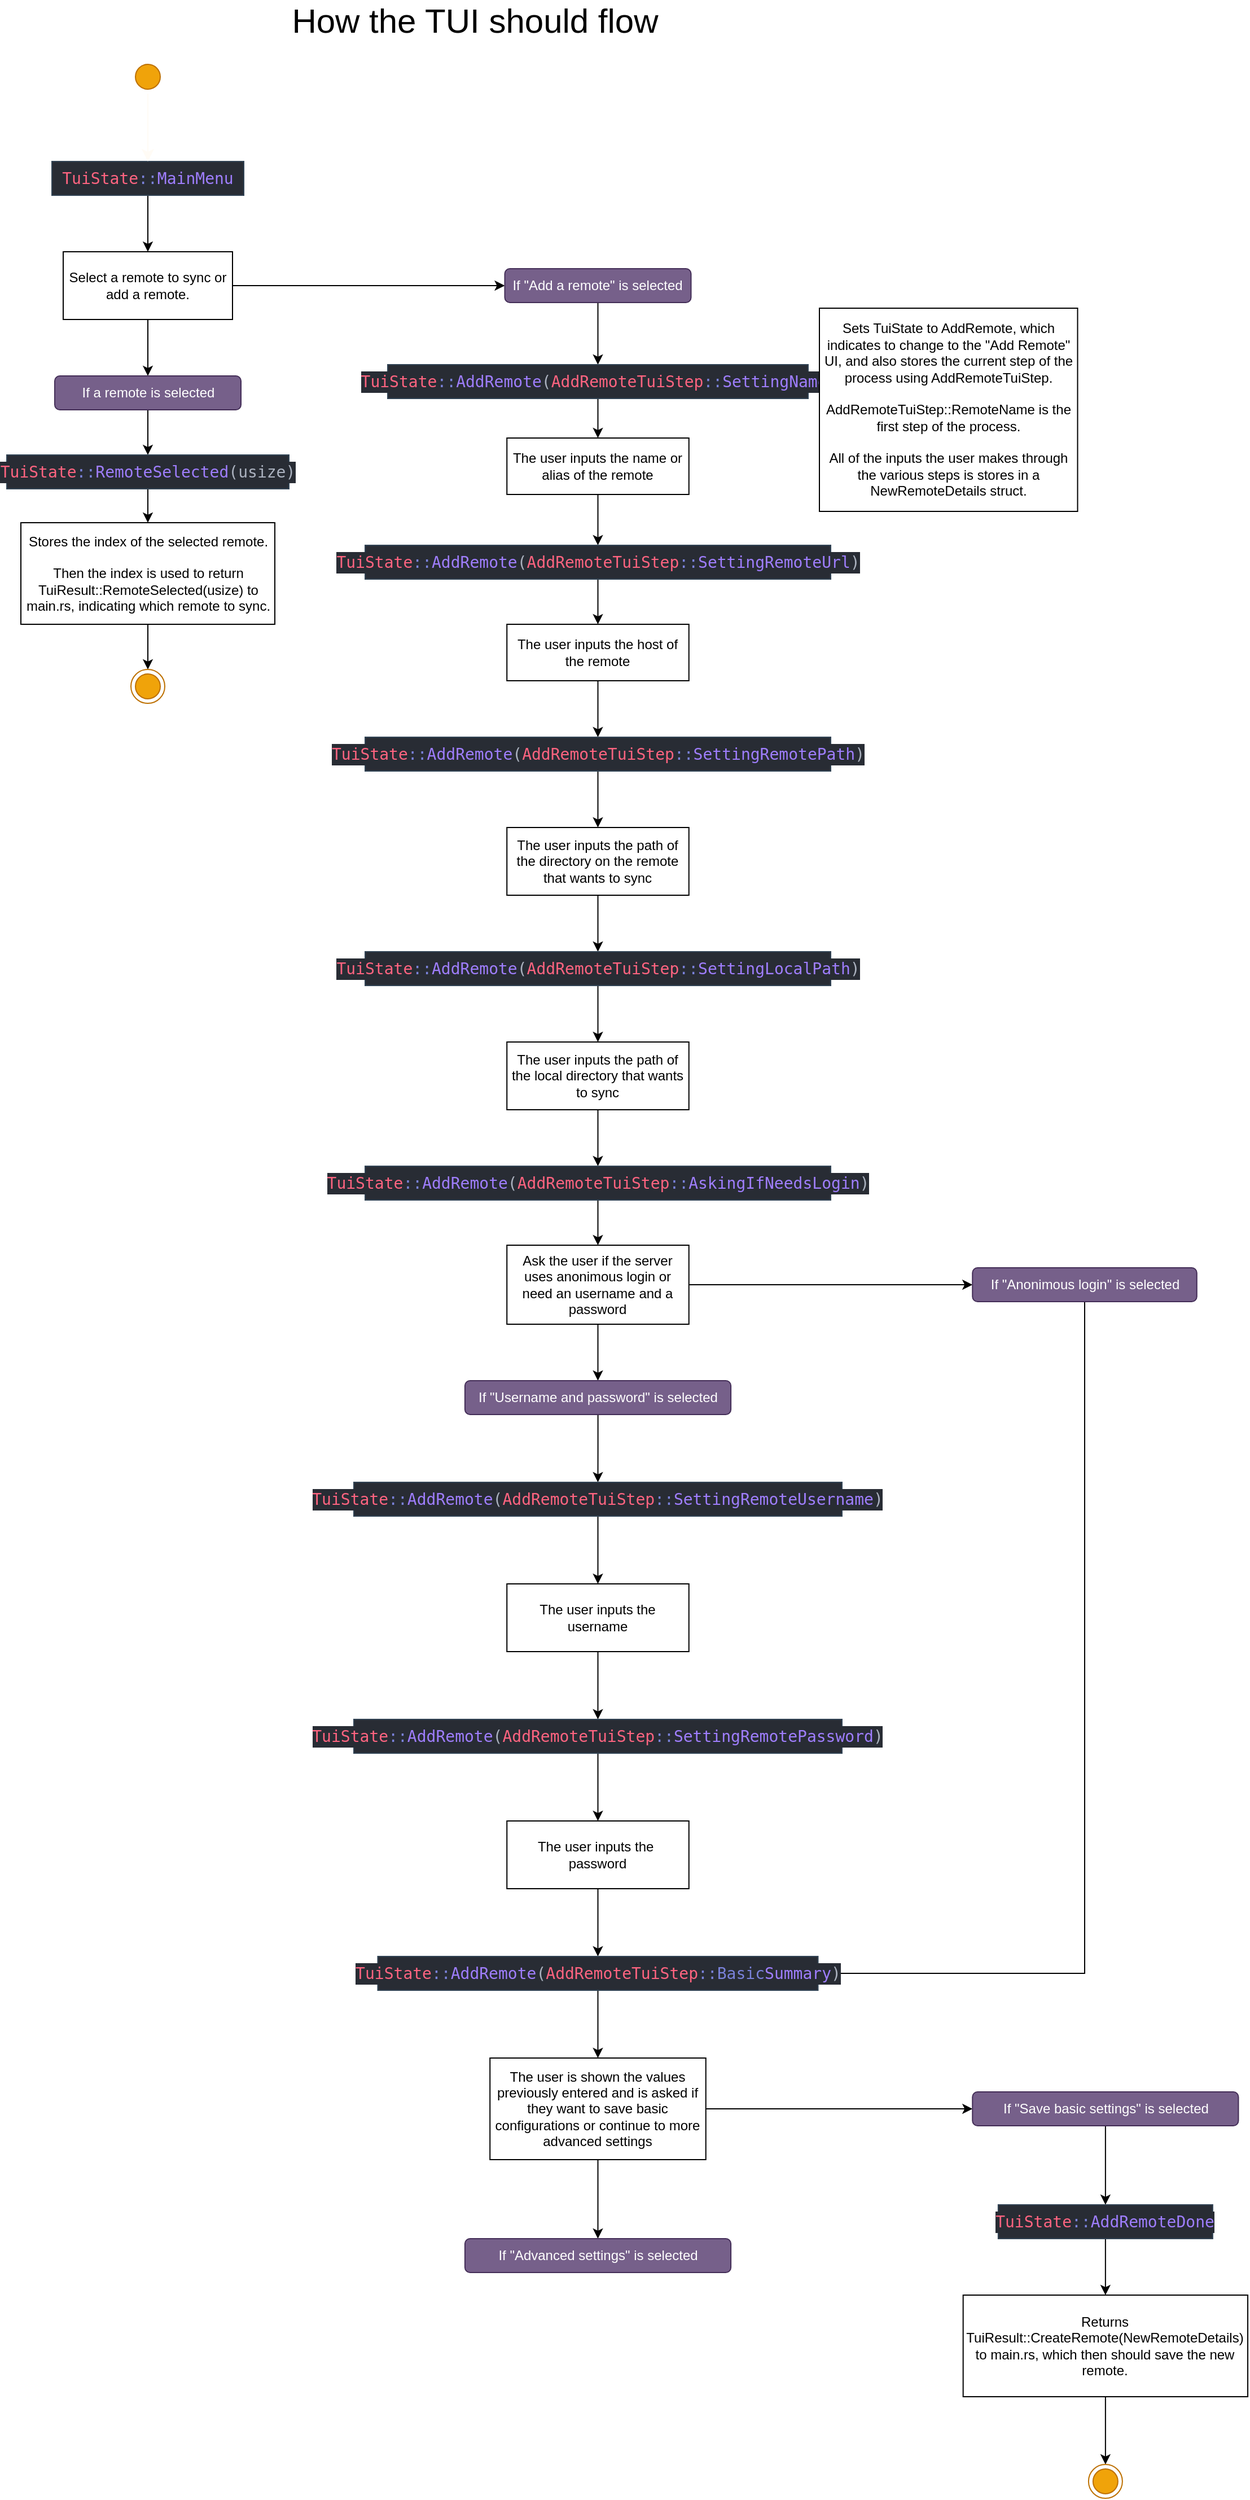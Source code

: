 <mxfile version="26.1.1">
  <diagram name="Page-1" id="4E6JK-wFgK6ZcHvompLx">
    <mxGraphModel dx="829" dy="534" grid="1" gridSize="10" guides="1" tooltips="1" connect="1" arrows="1" fold="1" page="1" pageScale="1" pageWidth="850" pageHeight="1100" math="0" shadow="0">
      <root>
        <mxCell id="0" />
        <mxCell id="1" parent="0" />
        <mxCell id="Re0q_Iw5m2-wxeKRrN7d-1" value="How the TUI should flow" style="text;html=1;align=center;verticalAlign=middle;whiteSpace=wrap;rounded=0;fontSize=30;" vertex="1" parent="1">
          <mxGeometry x="235" y="20" width="380" height="30" as="geometry" />
        </mxCell>
        <mxCell id="Re0q_Iw5m2-wxeKRrN7d-8" style="edgeStyle=orthogonalEdgeStyle;rounded=0;orthogonalLoop=1;jettySize=auto;html=1;entryX=0.5;entryY=0;entryDx=0;entryDy=0;" edge="1" parent="1" source="Re0q_Iw5m2-wxeKRrN7d-2" target="Re0q_Iw5m2-wxeKRrN7d-7">
          <mxGeometry relative="1" as="geometry" />
        </mxCell>
        <mxCell id="Re0q_Iw5m2-wxeKRrN7d-2" value="&lt;div style=&quot;color: #abb2bf;background-color: #282c34;font-family: &#39;UbuntuMono Nerd Font&#39;, &#39;Droid Sans Mono&#39;, &#39;monospace&#39;, monospace, &#39;Droid Sans Mono&#39;, &#39;monospace&#39;, monospace;font-weight: normal;font-size: 14px;line-height: 19px;white-space: pre;&quot;&gt;&lt;div&gt;&lt;span style=&quot;color: #ff6480;&quot;&gt;TuiState&lt;/span&gt;&lt;span style=&quot;color: #7a82da;&quot;&gt;::&lt;/span&gt;&lt;span style=&quot;color: #9f7efe;&quot;&gt;MainMenu&lt;/span&gt;&lt;/div&gt;&lt;/div&gt;" style="rounded=0;whiteSpace=wrap;html=1;fillColor=#282C34;strokeColor=#314354;fontColor=#ffffff;" vertex="1" parent="1">
          <mxGeometry x="50" y="160" width="170" height="30" as="geometry" />
        </mxCell>
        <mxCell id="Re0q_Iw5m2-wxeKRrN7d-3" value="" style="ellipse;html=1;shape=startState;fillColor=#f0a30a;fontColor=#000000;strokeColor=#BD7000;" vertex="1" parent="1">
          <mxGeometry x="120" y="70" width="30" height="30" as="geometry" />
        </mxCell>
        <mxCell id="Re0q_Iw5m2-wxeKRrN7d-4" value="" style="edgeStyle=orthogonalEdgeStyle;html=1;verticalAlign=bottom;endArrow=classic;endSize=8;rounded=0;fillColor=#f0a30a;strokeColor=#FFFBF5;endFill=1;" edge="1" source="Re0q_Iw5m2-wxeKRrN7d-3" parent="1">
          <mxGeometry relative="1" as="geometry">
            <mxPoint x="135" y="160" as="targetPoint" />
          </mxGeometry>
        </mxCell>
        <mxCell id="Re0q_Iw5m2-wxeKRrN7d-10" style="edgeStyle=orthogonalEdgeStyle;rounded=0;orthogonalLoop=1;jettySize=auto;html=1;entryX=0.5;entryY=0;entryDx=0;entryDy=0;" edge="1" parent="1" source="Re0q_Iw5m2-wxeKRrN7d-7" target="Re0q_Iw5m2-wxeKRrN7d-9">
          <mxGeometry relative="1" as="geometry" />
        </mxCell>
        <mxCell id="Re0q_Iw5m2-wxeKRrN7d-18" style="edgeStyle=orthogonalEdgeStyle;rounded=0;orthogonalLoop=1;jettySize=auto;html=1;entryX=0;entryY=0.5;entryDx=0;entryDy=0;" edge="1" parent="1" source="Re0q_Iw5m2-wxeKRrN7d-7" target="Re0q_Iw5m2-wxeKRrN7d-17">
          <mxGeometry relative="1" as="geometry" />
        </mxCell>
        <mxCell id="Re0q_Iw5m2-wxeKRrN7d-7" value="Select a remote to sync or add a remote." style="rounded=0;whiteSpace=wrap;html=1;" vertex="1" parent="1">
          <mxGeometry x="60" y="240" width="150" height="60" as="geometry" />
        </mxCell>
        <mxCell id="Re0q_Iw5m2-wxeKRrN7d-12" style="edgeStyle=orthogonalEdgeStyle;rounded=0;orthogonalLoop=1;jettySize=auto;html=1;entryX=0.5;entryY=0;entryDx=0;entryDy=0;" edge="1" parent="1" source="Re0q_Iw5m2-wxeKRrN7d-9" target="Re0q_Iw5m2-wxeKRrN7d-11">
          <mxGeometry relative="1" as="geometry" />
        </mxCell>
        <mxCell id="Re0q_Iw5m2-wxeKRrN7d-9" value="If a remote is selected" style="rounded=1;whiteSpace=wrap;html=1;fillColor=#76608a;fontColor=#ffffff;strokeColor=#432D57;" vertex="1" parent="1">
          <mxGeometry x="52.5" y="350" width="165" height="30" as="geometry" />
        </mxCell>
        <mxCell id="Re0q_Iw5m2-wxeKRrN7d-14" style="edgeStyle=orthogonalEdgeStyle;rounded=0;orthogonalLoop=1;jettySize=auto;html=1;entryX=0.5;entryY=0;entryDx=0;entryDy=0;" edge="1" parent="1" source="Re0q_Iw5m2-wxeKRrN7d-11" target="Re0q_Iw5m2-wxeKRrN7d-13">
          <mxGeometry relative="1" as="geometry" />
        </mxCell>
        <mxCell id="Re0q_Iw5m2-wxeKRrN7d-11" value="&lt;pre&gt;&lt;div style=&quot;color: rgb(171, 178, 191); background-color: rgb(40, 44, 52); font-family: &amp;quot;UbuntuMono Nerd Font&amp;quot;, &amp;quot;Droid Sans Mono&amp;quot;, &amp;quot;monospace&amp;quot;, monospace, &amp;quot;Droid Sans Mono&amp;quot;, &amp;quot;monospace&amp;quot;, monospace; font-size: 14px; line-height: 19px;&quot;&gt;&lt;span style=&quot;color: #ff6480;&quot;&gt;TuiState&lt;/span&gt;&lt;span style=&quot;color: #7a82da;&quot;&gt;::&lt;/span&gt;&lt;span style=&quot;color: #9f7efe;&quot;&gt;RemoteSelected&lt;/span&gt;(usize)&lt;/div&gt;&lt;/pre&gt;" style="rounded=0;whiteSpace=wrap;html=1;fillColor=#282C34;strokeColor=#314354;fontColor=#ffffff;" vertex="1" parent="1">
          <mxGeometry x="10" y="420" width="250" height="30" as="geometry" />
        </mxCell>
        <mxCell id="Re0q_Iw5m2-wxeKRrN7d-16" style="edgeStyle=orthogonalEdgeStyle;rounded=0;orthogonalLoop=1;jettySize=auto;html=1;entryX=0.5;entryY=0;entryDx=0;entryDy=0;" edge="1" parent="1" source="Re0q_Iw5m2-wxeKRrN7d-13" target="Re0q_Iw5m2-wxeKRrN7d-15">
          <mxGeometry relative="1" as="geometry" />
        </mxCell>
        <mxCell id="Re0q_Iw5m2-wxeKRrN7d-13" value="Stores the index of the selected remote.&lt;div&gt;&lt;br&gt;&lt;/div&gt;&lt;div&gt;Then the index is used to return TuiResult::RemoteSelected(usize) to main.rs, indicating which remote to sync.&lt;/div&gt;" style="rounded=0;whiteSpace=wrap;html=1;" vertex="1" parent="1">
          <mxGeometry x="22.5" y="480" width="225" height="90" as="geometry" />
        </mxCell>
        <mxCell id="Re0q_Iw5m2-wxeKRrN7d-15" value="" style="ellipse;html=1;shape=endState;fillColor=#f0a30a;strokeColor=#BD7000;fontColor=#000000;" vertex="1" parent="1">
          <mxGeometry x="120" y="610" width="30" height="30" as="geometry" />
        </mxCell>
        <mxCell id="Re0q_Iw5m2-wxeKRrN7d-20" style="edgeStyle=orthogonalEdgeStyle;rounded=0;orthogonalLoop=1;jettySize=auto;html=1;entryX=0.5;entryY=0;entryDx=0;entryDy=0;" edge="1" parent="1" source="Re0q_Iw5m2-wxeKRrN7d-17" target="Re0q_Iw5m2-wxeKRrN7d-19">
          <mxGeometry relative="1" as="geometry" />
        </mxCell>
        <mxCell id="Re0q_Iw5m2-wxeKRrN7d-17" value="If &quot;Add a remote&quot; is selected" style="rounded=1;whiteSpace=wrap;html=1;fillColor=#76608a;fontColor=#ffffff;strokeColor=#432D57;" vertex="1" parent="1">
          <mxGeometry x="451.25" y="255" width="165" height="30" as="geometry" />
        </mxCell>
        <mxCell id="Re0q_Iw5m2-wxeKRrN7d-24" style="edgeStyle=orthogonalEdgeStyle;rounded=0;orthogonalLoop=1;jettySize=auto;html=1;entryX=0.5;entryY=0;entryDx=0;entryDy=0;" edge="1" parent="1" source="Re0q_Iw5m2-wxeKRrN7d-19" target="Re0q_Iw5m2-wxeKRrN7d-23">
          <mxGeometry relative="1" as="geometry" />
        </mxCell>
        <mxCell id="Re0q_Iw5m2-wxeKRrN7d-19" value="&lt;pre&gt;&lt;div style=&quot;color: rgb(171, 178, 191); background-color: rgb(40, 44, 52); font-family: &amp;quot;UbuntuMono Nerd Font&amp;quot;, &amp;quot;Droid Sans Mono&amp;quot;, &amp;quot;monospace&amp;quot;, monospace, &amp;quot;Droid Sans Mono&amp;quot;, &amp;quot;monospace&amp;quot;, monospace; font-size: 14px; line-height: 19px;&quot;&gt;&lt;span style=&quot;color: #ff6480;&quot;&gt;TuiState&lt;/span&gt;&lt;span style=&quot;color: #7a82da;&quot;&gt;::&lt;/span&gt;&lt;span style=&quot;color: #9f7efe;&quot;&gt;AddRemote&lt;/span&gt;(&lt;span style=&quot;color: #ff6480;&quot;&gt;AddRemoteTuiStep&lt;/span&gt;&lt;span style=&quot;color: #7a82da;&quot;&gt;::&lt;/span&gt;&lt;span style=&quot;color: #9f7efe;&quot;&gt;SettingName&lt;/span&gt;)&lt;/div&gt;&lt;/pre&gt;" style="rounded=0;whiteSpace=wrap;html=1;fillColor=#282C34;strokeColor=#314354;fontColor=#ffffff;" vertex="1" parent="1">
          <mxGeometry x="347.5" y="340" width="372.5" height="30" as="geometry" />
        </mxCell>
        <mxCell id="Re0q_Iw5m2-wxeKRrN7d-21" value="Sets TuiState to AddRemote, which indicates to change to the &quot;Add Remote&quot; UI, and also stores the current step of the process using AddRemoteTuiStep.&lt;div&gt;&lt;br&gt;&lt;/div&gt;&lt;div&gt;AddRemoteTuiStep::RemoteName is the first step of the process.&lt;/div&gt;&lt;div&gt;&lt;br&gt;&lt;/div&gt;&lt;div&gt;All of the inputs the user makes through the various steps is stores in a NewRemoteDetails struct.&lt;/div&gt;" style="rounded=0;whiteSpace=wrap;html=1;" vertex="1" parent="1">
          <mxGeometry x="730" y="290" width="228.75" height="180" as="geometry" />
        </mxCell>
        <mxCell id="Re0q_Iw5m2-wxeKRrN7d-26" style="edgeStyle=orthogonalEdgeStyle;rounded=0;orthogonalLoop=1;jettySize=auto;html=1;entryX=0.5;entryY=0;entryDx=0;entryDy=0;" edge="1" parent="1" source="Re0q_Iw5m2-wxeKRrN7d-23" target="Re0q_Iw5m2-wxeKRrN7d-25">
          <mxGeometry relative="1" as="geometry" />
        </mxCell>
        <mxCell id="Re0q_Iw5m2-wxeKRrN7d-23" value="The user inputs the name or alias of the remote" style="html=1;whiteSpace=wrap;" vertex="1" parent="1">
          <mxGeometry x="453.13" y="405" width="161.25" height="50" as="geometry" />
        </mxCell>
        <mxCell id="Re0q_Iw5m2-wxeKRrN7d-28" style="edgeStyle=orthogonalEdgeStyle;rounded=0;orthogonalLoop=1;jettySize=auto;html=1;entryX=0.5;entryY=0;entryDx=0;entryDy=0;" edge="1" parent="1" source="Re0q_Iw5m2-wxeKRrN7d-25" target="Re0q_Iw5m2-wxeKRrN7d-27">
          <mxGeometry relative="1" as="geometry" />
        </mxCell>
        <mxCell id="Re0q_Iw5m2-wxeKRrN7d-25" value="&lt;pre&gt;&lt;div style=&quot;color: rgb(171, 178, 191); background-color: rgb(40, 44, 52); font-family: &amp;quot;UbuntuMono Nerd Font&amp;quot;, &amp;quot;Droid Sans Mono&amp;quot;, &amp;quot;monospace&amp;quot;, monospace, &amp;quot;Droid Sans Mono&amp;quot;, &amp;quot;monospace&amp;quot;, monospace; font-size: 14px; line-height: 19px;&quot;&gt;&lt;span style=&quot;color: #ff6480;&quot;&gt;TuiState&lt;/span&gt;&lt;span style=&quot;color: #7a82da;&quot;&gt;::&lt;/span&gt;&lt;span style=&quot;color: #9f7efe;&quot;&gt;AddRemote&lt;/span&gt;(&lt;span style=&quot;color: #ff6480;&quot;&gt;AddRemoteTuiStep&lt;/span&gt;&lt;span style=&quot;color: #7a82da;&quot;&gt;::&lt;/span&gt;&lt;span style=&quot;color: #9f7efe;&quot;&gt;SettingRemoteUrl&lt;/span&gt;)&lt;/div&gt;&lt;/pre&gt;" style="rounded=0;whiteSpace=wrap;html=1;fillColor=#282C34;strokeColor=#314354;fontColor=#ffffff;" vertex="1" parent="1">
          <mxGeometry x="327.51" y="500" width="412.49" height="30" as="geometry" />
        </mxCell>
        <mxCell id="Re0q_Iw5m2-wxeKRrN7d-30" style="edgeStyle=orthogonalEdgeStyle;rounded=0;orthogonalLoop=1;jettySize=auto;html=1;entryX=0.5;entryY=0;entryDx=0;entryDy=0;" edge="1" parent="1" source="Re0q_Iw5m2-wxeKRrN7d-27" target="Re0q_Iw5m2-wxeKRrN7d-29">
          <mxGeometry relative="1" as="geometry" />
        </mxCell>
        <mxCell id="Re0q_Iw5m2-wxeKRrN7d-27" value="The user inputs the host of the remote" style="html=1;whiteSpace=wrap;" vertex="1" parent="1">
          <mxGeometry x="453.12" y="570" width="161.25" height="50" as="geometry" />
        </mxCell>
        <mxCell id="Re0q_Iw5m2-wxeKRrN7d-32" style="edgeStyle=orthogonalEdgeStyle;rounded=0;orthogonalLoop=1;jettySize=auto;html=1;entryX=0.5;entryY=0;entryDx=0;entryDy=0;" edge="1" parent="1" source="Re0q_Iw5m2-wxeKRrN7d-29" target="Re0q_Iw5m2-wxeKRrN7d-31">
          <mxGeometry relative="1" as="geometry" />
        </mxCell>
        <mxCell id="Re0q_Iw5m2-wxeKRrN7d-29" value="&lt;pre&gt;&lt;div style=&quot;color: rgb(171, 178, 191); background-color: rgb(40, 44, 52); font-family: &amp;quot;UbuntuMono Nerd Font&amp;quot;, &amp;quot;Droid Sans Mono&amp;quot;, &amp;quot;monospace&amp;quot;, monospace, &amp;quot;Droid Sans Mono&amp;quot;, &amp;quot;monospace&amp;quot;, monospace; font-size: 14px; line-height: 19px;&quot;&gt;&lt;span style=&quot;color: #ff6480;&quot;&gt;TuiState&lt;/span&gt;&lt;span style=&quot;color: #7a82da;&quot;&gt;::&lt;/span&gt;&lt;span style=&quot;color: #9f7efe;&quot;&gt;AddRemote&lt;/span&gt;(&lt;span style=&quot;color: #ff6480;&quot;&gt;AddRemoteTuiStep&lt;/span&gt;&lt;span style=&quot;color: #7a82da;&quot;&gt;::&lt;/span&gt;&lt;span style=&quot;color: #9f7efe;&quot;&gt;SettingRemotePath&lt;/span&gt;)&lt;/div&gt;&lt;/pre&gt;" style="rounded=0;whiteSpace=wrap;html=1;fillColor=#282C34;strokeColor=#314354;fontColor=#ffffff;" vertex="1" parent="1">
          <mxGeometry x="327.5" y="670" width="412.49" height="30" as="geometry" />
        </mxCell>
        <mxCell id="Re0q_Iw5m2-wxeKRrN7d-34" style="edgeStyle=orthogonalEdgeStyle;rounded=0;orthogonalLoop=1;jettySize=auto;html=1;entryX=0.5;entryY=0;entryDx=0;entryDy=0;" edge="1" parent="1" source="Re0q_Iw5m2-wxeKRrN7d-31" target="Re0q_Iw5m2-wxeKRrN7d-33">
          <mxGeometry relative="1" as="geometry" />
        </mxCell>
        <mxCell id="Re0q_Iw5m2-wxeKRrN7d-31" value="The user inputs the path of the directory on the remote that wants to sync" style="html=1;whiteSpace=wrap;" vertex="1" parent="1">
          <mxGeometry x="453.12" y="750" width="161.25" height="60" as="geometry" />
        </mxCell>
        <mxCell id="Re0q_Iw5m2-wxeKRrN7d-36" style="edgeStyle=orthogonalEdgeStyle;rounded=0;orthogonalLoop=1;jettySize=auto;html=1;" edge="1" parent="1" source="Re0q_Iw5m2-wxeKRrN7d-33" target="Re0q_Iw5m2-wxeKRrN7d-35">
          <mxGeometry relative="1" as="geometry" />
        </mxCell>
        <mxCell id="Re0q_Iw5m2-wxeKRrN7d-33" value="&lt;pre&gt;&lt;div style=&quot;color: rgb(171, 178, 191); background-color: rgb(40, 44, 52); font-family: &amp;quot;UbuntuMono Nerd Font&amp;quot;, &amp;quot;Droid Sans Mono&amp;quot;, &amp;quot;monospace&amp;quot;, monospace, &amp;quot;Droid Sans Mono&amp;quot;, &amp;quot;monospace&amp;quot;, monospace; font-size: 14px; line-height: 19px;&quot;&gt;&lt;div style=&quot;line-height: 19px;&quot;&gt;&lt;span style=&quot;color: #ff6480;&quot;&gt;TuiState&lt;/span&gt;&lt;span style=&quot;color: #7a82da;&quot;&gt;::&lt;/span&gt;&lt;span style=&quot;color: #9f7efe;&quot;&gt;AddRemote&lt;/span&gt;(&lt;span style=&quot;color: #ff6480;&quot;&gt;AddRemoteTuiStep&lt;/span&gt;&lt;span style=&quot;color: #7a82da;&quot;&gt;::&lt;/span&gt;&lt;span style=&quot;color: #9f7efe;&quot;&gt;SettingLocalPath&lt;/span&gt;)&lt;/div&gt;&lt;/div&gt;&lt;/pre&gt;" style="rounded=0;whiteSpace=wrap;html=1;fillColor=#282C34;strokeColor=#314354;fontColor=#ffffff;" vertex="1" parent="1">
          <mxGeometry x="327.51" y="860" width="412.49" height="30" as="geometry" />
        </mxCell>
        <mxCell id="Re0q_Iw5m2-wxeKRrN7d-38" style="edgeStyle=orthogonalEdgeStyle;rounded=0;orthogonalLoop=1;jettySize=auto;html=1;entryX=0.5;entryY=0;entryDx=0;entryDy=0;" edge="1" parent="1" source="Re0q_Iw5m2-wxeKRrN7d-35" target="Re0q_Iw5m2-wxeKRrN7d-37">
          <mxGeometry relative="1" as="geometry" />
        </mxCell>
        <mxCell id="Re0q_Iw5m2-wxeKRrN7d-35" value="The user inputs the path of the local directory that wants to sync" style="html=1;whiteSpace=wrap;" vertex="1" parent="1">
          <mxGeometry x="453.12" y="940" width="161.25" height="60" as="geometry" />
        </mxCell>
        <mxCell id="Re0q_Iw5m2-wxeKRrN7d-40" style="edgeStyle=orthogonalEdgeStyle;rounded=0;orthogonalLoop=1;jettySize=auto;html=1;entryX=0.5;entryY=0;entryDx=0;entryDy=0;" edge="1" parent="1" source="Re0q_Iw5m2-wxeKRrN7d-37" target="Re0q_Iw5m2-wxeKRrN7d-39">
          <mxGeometry relative="1" as="geometry" />
        </mxCell>
        <mxCell id="Re0q_Iw5m2-wxeKRrN7d-37" value="&lt;pre&gt;&lt;div style=&quot;color: rgb(171, 178, 191); background-color: rgb(40, 44, 52); font-family: &amp;quot;UbuntuMono Nerd Font&amp;quot;, &amp;quot;Droid Sans Mono&amp;quot;, &amp;quot;monospace&amp;quot;, monospace, &amp;quot;Droid Sans Mono&amp;quot;, &amp;quot;monospace&amp;quot;, monospace; font-size: 14px; line-height: 19px;&quot;&gt;&lt;div style=&quot;line-height: 19px;&quot;&gt;&lt;div style=&quot;line-height: 19px;&quot;&gt;&lt;span style=&quot;color: #ff6480;&quot;&gt;TuiState&lt;/span&gt;&lt;span style=&quot;color: #7a82da;&quot;&gt;::&lt;/span&gt;&lt;span style=&quot;color: #9f7efe;&quot;&gt;AddRemote&lt;/span&gt;(&lt;span style=&quot;color: #ff6480;&quot;&gt;AddRemoteTuiStep&lt;/span&gt;&lt;span style=&quot;color: #7a82da;&quot;&gt;::&lt;/span&gt;&lt;span style=&quot;color: #9f7efe;&quot;&gt;AskingIfNeedsLogin&lt;/span&gt;)&lt;/div&gt;&lt;/div&gt;&lt;/div&gt;&lt;/pre&gt;" style="rounded=0;whiteSpace=wrap;html=1;fillColor=#282C34;strokeColor=#314354;fontColor=#ffffff;" vertex="1" parent="1">
          <mxGeometry x="327.5" y="1050" width="412.49" height="30" as="geometry" />
        </mxCell>
        <mxCell id="Re0q_Iw5m2-wxeKRrN7d-43" style="edgeStyle=orthogonalEdgeStyle;rounded=0;orthogonalLoop=1;jettySize=auto;html=1;entryX=0.5;entryY=0;entryDx=0;entryDy=0;" edge="1" parent="1" source="Re0q_Iw5m2-wxeKRrN7d-39" target="Re0q_Iw5m2-wxeKRrN7d-42">
          <mxGeometry relative="1" as="geometry" />
        </mxCell>
        <mxCell id="Re0q_Iw5m2-wxeKRrN7d-44" style="edgeStyle=orthogonalEdgeStyle;rounded=0;orthogonalLoop=1;jettySize=auto;html=1;entryX=0;entryY=0.5;entryDx=0;entryDy=0;" edge="1" parent="1" source="Re0q_Iw5m2-wxeKRrN7d-39" target="Re0q_Iw5m2-wxeKRrN7d-41">
          <mxGeometry relative="1" as="geometry" />
        </mxCell>
        <mxCell id="Re0q_Iw5m2-wxeKRrN7d-39" value="Ask the user if the server uses anonimous login or need an username and a password" style="html=1;whiteSpace=wrap;" vertex="1" parent="1">
          <mxGeometry x="453.12" y="1120" width="161.25" height="70" as="geometry" />
        </mxCell>
        <mxCell id="Re0q_Iw5m2-wxeKRrN7d-57" style="edgeStyle=orthogonalEdgeStyle;rounded=0;orthogonalLoop=1;jettySize=auto;html=1;entryX=1;entryY=0.5;entryDx=0;entryDy=0;exitX=0.5;exitY=1;exitDx=0;exitDy=0;" edge="1" parent="1" source="Re0q_Iw5m2-wxeKRrN7d-41" target="Re0q_Iw5m2-wxeKRrN7d-55">
          <mxGeometry relative="1" as="geometry" />
        </mxCell>
        <mxCell id="Re0q_Iw5m2-wxeKRrN7d-41" value="If &quot;Anonimous login&quot; is selected" style="rounded=1;whiteSpace=wrap;html=1;fillColor=#76608a;fontColor=#ffffff;strokeColor=#432D57;" vertex="1" parent="1">
          <mxGeometry x="865.63" y="1140" width="198.74" height="30" as="geometry" />
        </mxCell>
        <mxCell id="Re0q_Iw5m2-wxeKRrN7d-46" style="edgeStyle=orthogonalEdgeStyle;rounded=0;orthogonalLoop=1;jettySize=auto;html=1;entryX=0.5;entryY=0;entryDx=0;entryDy=0;" edge="1" parent="1" source="Re0q_Iw5m2-wxeKRrN7d-42" target="Re0q_Iw5m2-wxeKRrN7d-45">
          <mxGeometry relative="1" as="geometry" />
        </mxCell>
        <mxCell id="Re0q_Iw5m2-wxeKRrN7d-42" value="If &quot;Username and password&quot; is selected" style="rounded=1;whiteSpace=wrap;html=1;fillColor=#76608a;fontColor=#ffffff;strokeColor=#432D57;" vertex="1" parent="1">
          <mxGeometry x="415.95" y="1240" width="235.61" height="30" as="geometry" />
        </mxCell>
        <mxCell id="Re0q_Iw5m2-wxeKRrN7d-50" style="edgeStyle=orthogonalEdgeStyle;rounded=0;orthogonalLoop=1;jettySize=auto;html=1;entryX=0.5;entryY=0;entryDx=0;entryDy=0;" edge="1" parent="1" source="Re0q_Iw5m2-wxeKRrN7d-45" target="Re0q_Iw5m2-wxeKRrN7d-49">
          <mxGeometry relative="1" as="geometry" />
        </mxCell>
        <mxCell id="Re0q_Iw5m2-wxeKRrN7d-45" value="&lt;pre&gt;&lt;div style=&quot;color: rgb(171, 178, 191); background-color: rgb(40, 44, 52); font-family: &amp;quot;UbuntuMono Nerd Font&amp;quot;, &amp;quot;Droid Sans Mono&amp;quot;, &amp;quot;monospace&amp;quot;, monospace, &amp;quot;Droid Sans Mono&amp;quot;, &amp;quot;monospace&amp;quot;, monospace; font-size: 14px; line-height: 19px;&quot;&gt;&lt;div style=&quot;line-height: 19px;&quot;&gt;&lt;div style=&quot;line-height: 19px;&quot;&gt;&lt;div style=&quot;line-height: 19px;&quot;&gt;&lt;span style=&quot;color: #ff6480;&quot;&gt;TuiState&lt;/span&gt;&lt;span style=&quot;color: #7a82da;&quot;&gt;::&lt;/span&gt;&lt;span style=&quot;color: #9f7efe;&quot;&gt;AddRemote&lt;/span&gt;(&lt;span style=&quot;color: #ff6480;&quot;&gt;AddRemoteTuiStep&lt;/span&gt;&lt;span style=&quot;color: #7a82da;&quot;&gt;::&lt;/span&gt;&lt;span style=&quot;color: #9f7efe;&quot;&gt;SettingRemoteUsername&lt;/span&gt;)&lt;/div&gt;&lt;/div&gt;&lt;/div&gt;&lt;/div&gt;&lt;/pre&gt;" style="rounded=0;whiteSpace=wrap;html=1;fillColor=#282C34;strokeColor=#314354;fontColor=#ffffff;" vertex="1" parent="1">
          <mxGeometry x="317.49" y="1330" width="432.5" height="30" as="geometry" />
        </mxCell>
        <mxCell id="Re0q_Iw5m2-wxeKRrN7d-52" style="edgeStyle=orthogonalEdgeStyle;rounded=0;orthogonalLoop=1;jettySize=auto;html=1;entryX=0.5;entryY=0;entryDx=0;entryDy=0;" edge="1" parent="1" source="Re0q_Iw5m2-wxeKRrN7d-49" target="Re0q_Iw5m2-wxeKRrN7d-51">
          <mxGeometry relative="1" as="geometry" />
        </mxCell>
        <mxCell id="Re0q_Iw5m2-wxeKRrN7d-49" value="The user inputs the username" style="html=1;whiteSpace=wrap;" vertex="1" parent="1">
          <mxGeometry x="453.12" y="1420" width="161.25" height="60" as="geometry" />
        </mxCell>
        <mxCell id="Re0q_Iw5m2-wxeKRrN7d-54" style="edgeStyle=orthogonalEdgeStyle;rounded=0;orthogonalLoop=1;jettySize=auto;html=1;entryX=0.5;entryY=0;entryDx=0;entryDy=0;" edge="1" parent="1" source="Re0q_Iw5m2-wxeKRrN7d-51" target="Re0q_Iw5m2-wxeKRrN7d-53">
          <mxGeometry relative="1" as="geometry" />
        </mxCell>
        <mxCell id="Re0q_Iw5m2-wxeKRrN7d-51" value="&lt;pre&gt;&lt;div style=&quot;color: rgb(171, 178, 191); background-color: rgb(40, 44, 52); font-family: &amp;quot;UbuntuMono Nerd Font&amp;quot;, &amp;quot;Droid Sans Mono&amp;quot;, &amp;quot;monospace&amp;quot;, monospace, &amp;quot;Droid Sans Mono&amp;quot;, &amp;quot;monospace&amp;quot;, monospace; font-size: 14px; line-height: 19px;&quot;&gt;&lt;div style=&quot;line-height: 19px;&quot;&gt;&lt;div style=&quot;line-height: 19px;&quot;&gt;&lt;div style=&quot;line-height: 19px;&quot;&gt;&lt;div style=&quot;line-height: 19px;&quot;&gt;&lt;span style=&quot;color: #ff6480;&quot;&gt;TuiState&lt;/span&gt;&lt;span style=&quot;color: #7a82da;&quot;&gt;::&lt;/span&gt;&lt;span style=&quot;color: #9f7efe;&quot;&gt;AddRemote&lt;/span&gt;(&lt;span style=&quot;color: #ff6480;&quot;&gt;AddRemoteTuiStep&lt;/span&gt;&lt;span style=&quot;color: #7a82da;&quot;&gt;::&lt;/span&gt;&lt;span style=&quot;color: #9f7efe;&quot;&gt;SettingRemotePassword&lt;/span&gt;)&lt;/div&gt;&lt;/div&gt;&lt;/div&gt;&lt;/div&gt;&lt;/div&gt;&lt;/pre&gt;" style="rounded=0;whiteSpace=wrap;html=1;fillColor=#282C34;strokeColor=#314354;fontColor=#ffffff;" vertex="1" parent="1">
          <mxGeometry x="317.49" y="1540" width="432.5" height="30" as="geometry" />
        </mxCell>
        <mxCell id="Re0q_Iw5m2-wxeKRrN7d-56" style="edgeStyle=orthogonalEdgeStyle;rounded=0;orthogonalLoop=1;jettySize=auto;html=1;entryX=0.5;entryY=0;entryDx=0;entryDy=0;" edge="1" parent="1" source="Re0q_Iw5m2-wxeKRrN7d-53" target="Re0q_Iw5m2-wxeKRrN7d-55">
          <mxGeometry relative="1" as="geometry" />
        </mxCell>
        <mxCell id="Re0q_Iw5m2-wxeKRrN7d-53" value="The user inputs the&amp;nbsp;&lt;div&gt;password&lt;/div&gt;" style="html=1;whiteSpace=wrap;" vertex="1" parent="1">
          <mxGeometry x="453.13" y="1630" width="161.25" height="60" as="geometry" />
        </mxCell>
        <mxCell id="Re0q_Iw5m2-wxeKRrN7d-59" style="edgeStyle=orthogonalEdgeStyle;rounded=0;orthogonalLoop=1;jettySize=auto;html=1;entryX=0.5;entryY=0;entryDx=0;entryDy=0;" edge="1" parent="1" source="Re0q_Iw5m2-wxeKRrN7d-55" target="Re0q_Iw5m2-wxeKRrN7d-58">
          <mxGeometry relative="1" as="geometry" />
        </mxCell>
        <mxCell id="Re0q_Iw5m2-wxeKRrN7d-55" value="&lt;pre&gt;&lt;div style=&quot;color: rgb(171, 178, 191); background-color: rgb(40, 44, 52); font-family: &amp;quot;UbuntuMono Nerd Font&amp;quot;, &amp;quot;Droid Sans Mono&amp;quot;, &amp;quot;monospace&amp;quot;, monospace, &amp;quot;Droid Sans Mono&amp;quot;, &amp;quot;monospace&amp;quot;, monospace; font-size: 14px; line-height: 19px;&quot;&gt;&lt;div style=&quot;line-height: 19px;&quot;&gt;&lt;div style=&quot;line-height: 19px;&quot;&gt;&lt;div style=&quot;line-height: 19px;&quot;&gt;&lt;div style=&quot;line-height: 19px;&quot;&gt;&lt;span style=&quot;color: #ff6480;&quot;&gt;TuiState&lt;/span&gt;&lt;span style=&quot;color: #7a82da;&quot;&gt;::&lt;/span&gt;&lt;span style=&quot;color: #9f7efe;&quot;&gt;AddRemote&lt;/span&gt;(&lt;span style=&quot;color: #ff6480;&quot;&gt;AddRemoteTuiStep&lt;/span&gt;&lt;span style=&quot;color: #7a82da;&quot;&gt;::Basic&lt;/span&gt;&lt;span style=&quot;color: #9f7efe;&quot;&gt;Summary&lt;/span&gt;)&lt;/div&gt;&lt;/div&gt;&lt;/div&gt;&lt;/div&gt;&lt;/div&gt;&lt;/pre&gt;" style="rounded=0;whiteSpace=wrap;html=1;fillColor=#282C34;strokeColor=#314354;fontColor=#ffffff;" vertex="1" parent="1">
          <mxGeometry x="338.74" y="1750" width="390" height="30" as="geometry" />
        </mxCell>
        <mxCell id="Re0q_Iw5m2-wxeKRrN7d-61" style="edgeStyle=orthogonalEdgeStyle;rounded=0;orthogonalLoop=1;jettySize=auto;html=1;entryX=0;entryY=0.5;entryDx=0;entryDy=0;" edge="1" parent="1" source="Re0q_Iw5m2-wxeKRrN7d-58" target="Re0q_Iw5m2-wxeKRrN7d-60">
          <mxGeometry relative="1" as="geometry" />
        </mxCell>
        <mxCell id="Re0q_Iw5m2-wxeKRrN7d-70" style="edgeStyle=orthogonalEdgeStyle;rounded=0;orthogonalLoop=1;jettySize=auto;html=1;entryX=0.5;entryY=0;entryDx=0;entryDy=0;" edge="1" parent="1" source="Re0q_Iw5m2-wxeKRrN7d-58" target="Re0q_Iw5m2-wxeKRrN7d-69">
          <mxGeometry relative="1" as="geometry" />
        </mxCell>
        <mxCell id="Re0q_Iw5m2-wxeKRrN7d-58" value="The user is shown the values previously entered and is asked if they want to save basic configurations or continue to more advanced settings" style="html=1;whiteSpace=wrap;" vertex="1" parent="1">
          <mxGeometry x="438.12" y="1840" width="191.25" height="90" as="geometry" />
        </mxCell>
        <mxCell id="Re0q_Iw5m2-wxeKRrN7d-64" style="edgeStyle=orthogonalEdgeStyle;rounded=0;orthogonalLoop=1;jettySize=auto;html=1;entryX=0.5;entryY=0;entryDx=0;entryDy=0;" edge="1" parent="1" source="Re0q_Iw5m2-wxeKRrN7d-60" target="Re0q_Iw5m2-wxeKRrN7d-63">
          <mxGeometry relative="1" as="geometry" />
        </mxCell>
        <mxCell id="Re0q_Iw5m2-wxeKRrN7d-60" value="If &quot;Save basic settings&quot; is selected" style="rounded=1;whiteSpace=wrap;html=1;fillColor=#76608a;fontColor=#ffffff;strokeColor=#432D57;" vertex="1" parent="1">
          <mxGeometry x="865.63" y="1870" width="235.61" height="30" as="geometry" />
        </mxCell>
        <mxCell id="Re0q_Iw5m2-wxeKRrN7d-66" style="edgeStyle=orthogonalEdgeStyle;rounded=0;orthogonalLoop=1;jettySize=auto;html=1;entryX=0.5;entryY=0;entryDx=0;entryDy=0;" edge="1" parent="1" source="Re0q_Iw5m2-wxeKRrN7d-63" target="Re0q_Iw5m2-wxeKRrN7d-65">
          <mxGeometry relative="1" as="geometry" />
        </mxCell>
        <mxCell id="Re0q_Iw5m2-wxeKRrN7d-63" value="&lt;pre&gt;&lt;div style=&quot;color: rgb(171, 178, 191); background-color: rgb(40, 44, 52); font-family: &amp;quot;UbuntuMono Nerd Font&amp;quot;, &amp;quot;Droid Sans Mono&amp;quot;, &amp;quot;monospace&amp;quot;, monospace, &amp;quot;Droid Sans Mono&amp;quot;, &amp;quot;monospace&amp;quot;, monospace; font-size: 14px; line-height: 19px;&quot;&gt;&lt;div style=&quot;line-height: 19px;&quot;&gt;&lt;div style=&quot;line-height: 19px;&quot;&gt;&lt;div style=&quot;line-height: 19px;&quot;&gt;&lt;div style=&quot;line-height: 19px;&quot;&gt;&lt;div style=&quot;line-height: 19px;&quot;&gt;&lt;span style=&quot;color: #ff6480;&quot;&gt;TuiState&lt;/span&gt;&lt;span style=&quot;color: #7a82da;&quot;&gt;::&lt;/span&gt;&lt;span style=&quot;color: #9f7efe;&quot;&gt;AddRemoteDone&lt;/span&gt;&lt;/div&gt;&lt;/div&gt;&lt;/div&gt;&lt;/div&gt;&lt;/div&gt;&lt;/div&gt;&lt;/pre&gt;" style="rounded=0;whiteSpace=wrap;html=1;fillColor=#282C34;strokeColor=#314354;fontColor=#ffffff;" vertex="1" parent="1">
          <mxGeometry x="888.44" y="1970" width="190" height="30" as="geometry" />
        </mxCell>
        <mxCell id="Re0q_Iw5m2-wxeKRrN7d-68" style="edgeStyle=orthogonalEdgeStyle;rounded=0;orthogonalLoop=1;jettySize=auto;html=1;entryX=0.5;entryY=0;entryDx=0;entryDy=0;" edge="1" parent="1" source="Re0q_Iw5m2-wxeKRrN7d-65" target="Re0q_Iw5m2-wxeKRrN7d-67">
          <mxGeometry relative="1" as="geometry" />
        </mxCell>
        <mxCell id="Re0q_Iw5m2-wxeKRrN7d-65" value="Returns TuiResult::CreateRemote(NewRemoteDetails) to main.rs, which then should save the new remote." style="html=1;whiteSpace=wrap;" vertex="1" parent="1">
          <mxGeometry x="857.34" y="2050" width="252.19" height="90" as="geometry" />
        </mxCell>
        <mxCell id="Re0q_Iw5m2-wxeKRrN7d-67" value="" style="ellipse;html=1;shape=endState;fillColor=#f0a30a;strokeColor=#BD7000;fontColor=#000000;" vertex="1" parent="1">
          <mxGeometry x="968.44" y="2200" width="30" height="30" as="geometry" />
        </mxCell>
        <mxCell id="Re0q_Iw5m2-wxeKRrN7d-69" value="If &quot;Advanced settings&quot; is selected" style="rounded=1;whiteSpace=wrap;html=1;fillColor=#76608a;fontColor=#ffffff;strokeColor=#432D57;" vertex="1" parent="1">
          <mxGeometry x="415.95" y="2000" width="235.61" height="30" as="geometry" />
        </mxCell>
      </root>
    </mxGraphModel>
  </diagram>
</mxfile>
